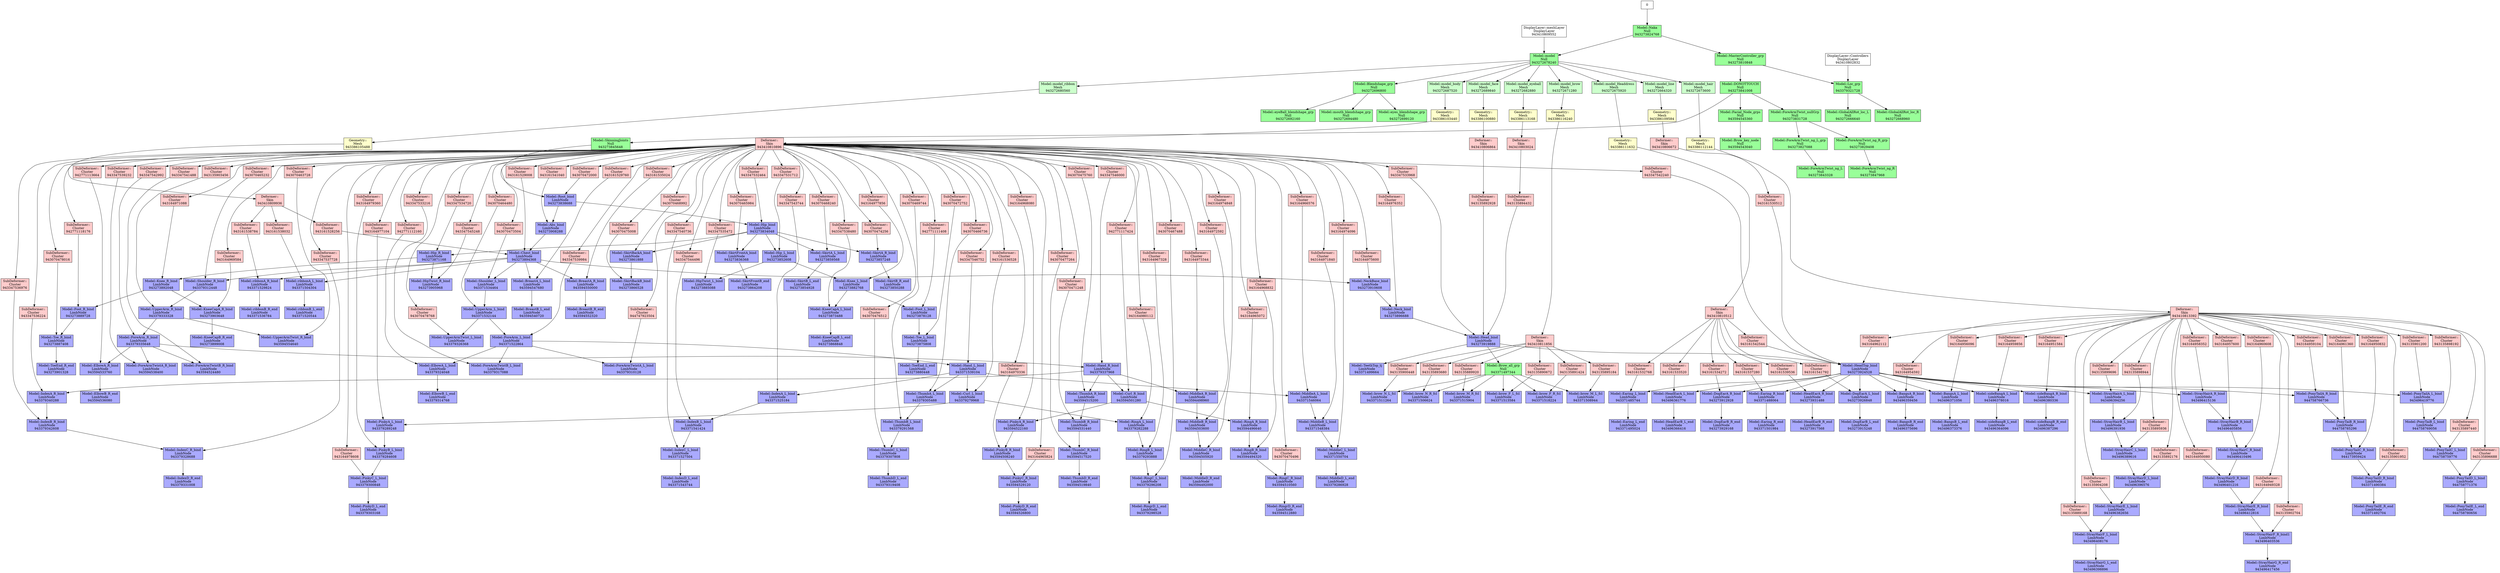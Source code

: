 digraph "../testfiles/naka.fbx" {
	graph [
		ranksep="1.0"
	]
	node [
		shape="box"
	]
	0
	942771111408 [label="SubDeformer::\nCluster\n942771111408", style="filled", fillcolor="#ffcccc"]
	942771112160 [style="filled", label="SubDeformer::\nCluster\n942771112160", fillcolor="#ffcccc"]
	942771113664 [fillcolor="#ffcccc", label="SubDeformer::\nCluster\n942771113664", style="filled"]
	942771117424 [label="SubDeformer::\nCluster\n942771117424", fillcolor="#ffcccc", style="filled"]
	942771118176 [label="SubDeformer::\nCluster\n942771118176", fillcolor="#ffcccc", style="filled"]
	943070463728 [label="SubDeformer::\nCluster\n943070463728", fillcolor="#ffcccc", style="filled"]
	943070464480 [style="filled", label="SubDeformer::\nCluster\n943070464480", fillcolor="#ffcccc"]
	943070465232 [style="filled", label="SubDeformer::\nCluster\n943070465232", fillcolor="#ffcccc"]
	943070465984 [fillcolor="#ffcccc", label="SubDeformer::\nCluster\n943070465984", style="filled"]
	943070466736 [label="SubDeformer::\nCluster\n943070466736", fillcolor="#ffcccc", style="filled"]
	943070467488 [style="filled", label="SubDeformer::\nCluster\n943070467488", fillcolor="#ffcccc"]
	943070468240 [fillcolor="#ffcccc", label="SubDeformer::\nCluster\n943070468240", style="filled"]
	943070468992 [label="SubDeformer::\nCluster\n943070468992", fillcolor="#ffcccc", style="filled"]
	943070469744 [style="filled", label="SubDeformer::\nCluster\n943070469744", fillcolor="#ffcccc"]
	943070470496 [label="SubDeformer::\nCluster\n943070470496", style="filled", fillcolor="#ffcccc"]
	943070471248 [style="filled", fillcolor="#ffcccc", label="SubDeformer::\nCluster\n943070471248"]
	943070472000 [fillcolor="#ffcccc", label="SubDeformer::\nCluster\n943070472000", style="filled"]
	943070472752 [style="filled", fillcolor="#ffcccc", label="SubDeformer::\nCluster\n943070472752"]
	943070473504 [style="filled", label="SubDeformer::\nCluster\n943070473504", fillcolor="#ffcccc"]
	943070474256 [fillcolor="#ffcccc", label="SubDeformer::\nCluster\n943070474256", style="filled"]
	943070475008 [label="SubDeformer::\nCluster\n943070475008", fillcolor="#ffcccc", style="filled"]
	943070475760 [style="filled", fillcolor="#ffcccc", label="SubDeformer::\nCluster\n943070475760"]
	943070476512 [style="filled", label="SubDeformer::\nCluster\n943070476512", fillcolor="#ffcccc"]
	943070477264 [fillcolor="#ffcccc", label="SubDeformer::\nCluster\n943070477264", style="filled"]
	943070478016 [label="SubDeformer::\nCluster\n943070478016", style="filled", fillcolor="#ffcccc"]
	943070478768 [style="filled", label="SubDeformer::\nCluster\n943070478768", fillcolor="#ffcccc"]
	943135889168 [fillcolor="#ffcccc", style="filled", label="SubDeformer::\nCluster\n943135889168"]
	943135889920 [style="filled", label="SubDeformer::\nCluster\n943135889920", fillcolor="#ffcccc"]
	943135890672 [fillcolor="#ffcccc", style="filled", label="SubDeformer::\nCluster\n943135890672"]
	943135891424 [style="filled", label="SubDeformer::\nCluster\n943135891424", fillcolor="#ffcccc"]
	943135892176 [style="filled", label="SubDeformer::\nCluster\n943135892176", fillcolor="#ffcccc"]
	943135892928 [style="filled", label="SubDeformer::\nCluster\n943135892928", fillcolor="#ffcccc"]
	943135893680 [label="SubDeformer::\nCluster\n943135893680", style="filled", fillcolor="#ffcccc"]
	943135894432 [label="SubDeformer::\nCluster\n943135894432", fillcolor="#ffcccc", style="filled"]
	943135895184 [fillcolor="#ffcccc", label="SubDeformer::\nCluster\n943135895184", style="filled"]
	943135895936 [style="filled", fillcolor="#ffcccc", label="SubDeformer::\nCluster\n943135895936"]
	943135896688 [label="SubDeformer::\nCluster\n943135896688", style="filled", fillcolor="#ffcccc"]
	943135897440 [fillcolor="#ffcccc", label="SubDeformer::\nCluster\n943135897440", style="filled"]
	943135898192 [label="SubDeformer::\nCluster\n943135898192", style="filled", fillcolor="#ffcccc"]
	943135898944 [style="filled", label="SubDeformer::\nCluster\n943135898944", fillcolor="#ffcccc"]
	943135899696 [style="filled", fillcolor="#ffcccc", label="SubDeformer::\nCluster\n943135899696"]
	943135900448 [fillcolor="#ffcccc", style="filled", label="SubDeformer::\nCluster\n943135900448"]
	943135901200 [style="filled", label="SubDeformer::\nCluster\n943135901200", fillcolor="#ffcccc"]
	943135901952 [label="SubDeformer::\nCluster\n943135901952", fillcolor="#ffcccc", style="filled"]
	943135902704 [label="SubDeformer::\nCluster\n943135902704", style="filled", fillcolor="#ffcccc"]
	943135903456 [label="SubDeformer::\nCluster\n943135903456", style="filled", fillcolor="#ffcccc"]
	943135904208 [fillcolor="#ffcccc", style="filled", label="SubDeformer::\nCluster\n943135904208"]
	943161528256 [fillcolor="#ffcccc", style="filled", label="SubDeformer::\nCluster\n943161528256"]
	943161529008 [style="filled", label="SubDeformer::\nCluster\n943161529008", fillcolor="#ffcccc"]
	943161529760 [style="filled", fillcolor="#ffcccc", label="SubDeformer::\nCluster\n943161529760"]
	943161530512 [style="filled", fillcolor="#ffcccc", label="SubDeformer::\nCluster\n943161530512"]
	943161532768 [style="filled", fillcolor="#ffcccc", label="SubDeformer::\nCluster\n943161532768"]
	943161533520 [label="SubDeformer::\nCluster\n943161533520", fillcolor="#ffcccc", style="filled"]
	943161534272 [style="filled", label="SubDeformer::\nCluster\n943161534272", fillcolor="#ffcccc"]
	943161535024 [style="filled", fillcolor="#ffcccc", label="SubDeformer::\nCluster\n943161535024"]
	943161536528 [fillcolor="#ffcccc", label="SubDeformer::\nCluster\n943161536528", style="filled"]
	943161537280 [fillcolor="#ffcccc", style="filled", label="SubDeformer::\nCluster\n943161537280"]
	943161538032 [fillcolor="#ffcccc", style="filled", label="SubDeformer::\nCluster\n943161538032"]
	943161538784 [fillcolor="#ffcccc", label="SubDeformer::\nCluster\n943161538784", style="filled"]
	943161539536 [style="filled", fillcolor="#ffcccc", label="SubDeformer::\nCluster\n943161539536"]
	943161541040 [fillcolor="#ffcccc", style="filled", label="SubDeformer::\nCluster\n943161541040"]
	943161541792 [fillcolor="#ffcccc", label="SubDeformer::\nCluster\n943161541792", style="filled"]
	943161542544 [fillcolor="#ffcccc", label="SubDeformer::\nCluster\n943161542544", style="filled"]
	943164949328 [label="SubDeformer::\nCluster\n943164949328", fillcolor="#ffcccc", style="filled"]
	943164950080 [label="SubDeformer::\nCluster\n943164950080", fillcolor="#ffcccc", style="filled"]
	943164950832 [label="SubDeformer::\nCluster\n943164950832", fillcolor="#ffcccc", style="filled"]
	943164951584 [label="SubDeformer::\nCluster\n943164951584", fillcolor="#ffcccc", style="filled"]
	943164954592 [label="SubDeformer::\nCluster\n943164954592", style="filled", fillcolor="#ffcccc"]
	943164956096 [label="SubDeformer::\nCluster\n943164956096", style="filled", fillcolor="#ffcccc"]
	943164957600 [fillcolor="#ffcccc", label="SubDeformer::\nCluster\n943164957600", style="filled"]
	943164958352 [label="SubDeformer::\nCluster\n943164958352", style="filled", fillcolor="#ffcccc"]
	943164959104 [style="filled", label="SubDeformer::\nCluster\n943164959104", fillcolor="#ffcccc"]
	943164959856 [label="SubDeformer::\nCluster\n943164959856", fillcolor="#ffcccc", style="filled"]
	943164960608 [style="filled", label="SubDeformer::\nCluster\n943164960608", fillcolor="#ffcccc"]
	943164961360 [label="SubDeformer::\nCluster\n943164961360", style="filled", fillcolor="#ffcccc"]
	943164962112 [style="filled", label="SubDeformer::\nCluster\n943164962112", fillcolor="#ffcccc"]
	943164965072 [style="filled", label="SubDeformer::\nCluster\n943164965072", fillcolor="#ffcccc"]
	943164965824 [label="SubDeformer::\nCluster\n943164965824", fillcolor="#ffcccc", style="filled"]
	943164966576 [style="filled", fillcolor="#ffcccc", label="SubDeformer::\nCluster\n943164966576"]
	943164967328 [fillcolor="#ffcccc", style="filled", label="SubDeformer::\nCluster\n943164967328"]
	943164968080 [label="SubDeformer::\nCluster\n943164968080", fillcolor="#ffcccc", style="filled"]
	943164968832 [label="SubDeformer::\nCluster\n943164968832", style="filled", fillcolor="#ffcccc"]
	943164969584 [label="SubDeformer::\nCluster\n943164969584", fillcolor="#ffcccc", style="filled"]
	943164970336 [fillcolor="#ffcccc", label="SubDeformer::\nCluster\n943164970336", style="filled"]
	943164971088 [fillcolor="#ffcccc", label="SubDeformer::\nCluster\n943164971088", style="filled"]
	943164971840 [fillcolor="#ffcccc", label="SubDeformer::\nCluster\n943164971840", style="filled"]
	943164972592 [fillcolor="#ffcccc", style="filled", label="SubDeformer::\nCluster\n943164972592"]
	943164973344 [style="filled", label="SubDeformer::\nCluster\n943164973344", fillcolor="#ffcccc"]
	943164974096 [label="SubDeformer::\nCluster\n943164974096", style="filled", fillcolor="#ffcccc"]
	943164974848 [label="SubDeformer::\nCluster\n943164974848", style="filled", fillcolor="#ffcccc"]
	943164975600 [style="filled", label="SubDeformer::\nCluster\n943164975600", fillcolor="#ffcccc"]
	943164976352 [style="filled", label="SubDeformer::\nCluster\n943164976352", fillcolor="#ffcccc"]
	943164977104 [label="SubDeformer::\nCluster\n943164977104", fillcolor="#ffcccc", style="filled"]
	943164977856 [fillcolor="#ffcccc", style="filled", label="SubDeformer::\nCluster\n943164977856"]
	943164978608 [label="SubDeformer::\nCluster\n943164978608", style="filled", fillcolor="#ffcccc"]
	943164979360 [style="filled", label="SubDeformer::\nCluster\n943164979360", fillcolor="#ffcccc"]
	943164980112 [style="filled", fillcolor="#ffcccc", label="SubDeformer::\nCluster\n943164980112"]
	943272664320 [label="Model::model_line\nMesh\n943272664320", style="filled", fillcolor="#ccffcc"]
	943272666640 [label="Model::GlobalAllRot_loc_L\nNull\n943272666640", style="filled", fillcolor="#99ff99"]
	943272668960 [label="Model::GlobalAllRot_loc_R\nNull\n943272668960", style="filled", fillcolor="#99ff99"]
	943272671280 [label="Model::model_brow\nMesh\n943272671280", fillcolor="#ccffcc", style="filled"]
	943272673600 [fillcolor="#ccffcc", label="Model::model_hair\nMesh\n943272673600", style="filled"]
	943272675920 [style="filled", label="Model::model_Headdress\nMesh\n943272675920", fillcolor="#ccffcc"]
	943272678240 [style="filled", label="Model::model\nNull\n943272678240", fillcolor="#99ff99"]
	943272680560 [style="filled", fillcolor="#ccffcc", label="Model::model_ribbon\nMesh\n943272680560"]
	943272682880 [style="filled", label="Model::model_eyeball\nMesh\n943272682880", fillcolor="#ccffcc"]
	943272687520 [style="filled", label="Model::model_body\nMesh\n943272687520", fillcolor="#ccffcc"]
	943272689840 [style="filled", fillcolor="#ccffcc", label="Model::model_face\nMesh\n943272689840"]
	943272692160 [label="Model::eyeBall_blendshape_grp\nNull\n943272692160", fillcolor="#99ff99", style="filled"]
	943272694480 [style="filled", label="Model::mouth_blendshape_grp\nNull\n943272694480", fillcolor="#99ff99"]
	943272696800 [fillcolor="#99ff99", label="Model::Blendshape_grp\nNull\n943272696800", style="filled"]
	943272699120 [style="filled", label="Model::eyes_blendshape_grp\nNull\n943272699120", fillcolor="#99ff99"]
	943273810848 [label="Model::MasterController_grp\nNull\n943273810848", fillcolor="#99ff99", style="filled"]
	943273824768 [label="Model::Naka\nNull\n943273824768", fillcolor="#99ff99", style="filled"]
	943273827088 [fillcolor="#99ff99", label="Model::ForeArmTwist_ng_L_grp\nNull\n943273827088", style="filled"]
	943273829408 [label="Model::ForeArmTwist_ng_R_grp\nNull\n943273829408", style="filled", fillcolor="#99ff99"]
	943273831728 [style="filled", fillcolor="#99ff99", label="Model::ForeArmTwist_nullGrp\nNull\n943273831728"]
	943273834048 [fillcolor="#aaaaff", style="filled", label="Model::Hip_bind\nLimbNode\n943273834048"]
	943273836368 [fillcolor="#aaaaff", label="Model::SkirtFrontA_bind\nLimbNode\n943273836368", style="filled"]
	943273838688 [label="Model::Root_bind\nLimbNode\n943273838688", fillcolor="#aaaaff", style="filled"]
	943273841008 [fillcolor="#99ff99", label="Model::DONOTTOUCH\nNull\n943273841008", style="filled"]
	943273843328 [fillcolor="#99ff99", label="Model::ForeArmTwist_ng_L\nNull\n943273843328", style="filled"]
	943273845648 [fillcolor="#99ff99", label="Model::SkinningJoints\nNull\n943273845648", style="filled"]
	943273847968 [label="Model::ForeArmTwist_ng_R\nNull\n943273847968", style="filled", fillcolor="#99ff99"]
	943273850288 [label="Model::SkirtB_R_end\nLimbNode\n943273850288", fillcolor="#aaaaff", style="filled"]
	943273852608 [style="filled", label="Model::Hip_L_bind\nLimbNode\n943273852608", fillcolor="#aaaaff"]
	943273854928 [fillcolor="#aaaaff", label="Model::SkirtB_L_end\nLimbNode\n943273854928", style="filled"]
	943273857248 [fillcolor="#aaaaff", style="filled", label="Model::SkirtA_R_bind\nLimbNode\n943273857248"]
	943273859568 [label="Model::SkirtA_L_bind\nLimbNode\n943273859568", style="filled", fillcolor="#aaaaff"]
	943273861888 [fillcolor="#aaaaff", style="filled", label="Model::SkirtBackA_bind\nLimbNode\n943273861888"]
	943273864208 [label="Model::SkirtFrontB_end\nLimbNode\n943273864208", style="filled", fillcolor="#aaaaff"]
	943273866528 [label="Model::SkirtBackB_bind\nLimbNode\n943273866528", style="filled", fillcolor="#aaaaff"]
	943273868848 [label="Model::KneeCapB_L_end\nLimbNode\n943273868848", style="filled", fillcolor="#aaaaff"]
	943273871168 [fillcolor="#aaaaff", label="Model::Hip_R_bind\nLimbNode\n943273871168", style="filled"]
	943273873488 [label="Model::KneeCapA_L_bind\nLimbNode\n943273873488", style="filled", fillcolor="#aaaaff"]
	943273875808 [style="filled", label="Model::Toe_L_bind\nLimbNode\n943273875808", fillcolor="#aaaaff"]
	943273878128 [label="Model::Foot_L_bind\nLimbNode\n943273878128", fillcolor="#aaaaff", style="filled"]
	943273880448 [fillcolor="#aaaaff", label="Model::ToeEnd_L_end\nLimbNode\n943273880448", style="filled"]
	943273882768 [label="Model::Knee_L_bind\nLimbNode\n943273882768", style="filled", fillcolor="#aaaaff"]
	943273885088 [style="filled", fillcolor="#aaaaff", label="Model::HipTwist_L_bind\nLimbNode\n943273885088"]
	943273887408 [label="Model::Toe_R_bind\nLimbNode\n943273887408", fillcolor="#aaaaff", style="filled"]
	943273889728 [style="filled", fillcolor="#aaaaff", label="Model::Foot_R_bind\nLimbNode\n943273889728"]
	943273892048 [style="filled", label="Model::Knee_R_bind\nLimbNode\n943273892048", fillcolor="#aaaaff"]
	943273894368 [label="Model::Chest_bind\nLimbNode\n943273894368", style="filled", fillcolor="#aaaaff"]
	943273896688 [label="Model::Neck_bind\nLimbNode\n943273896688", style="filled", fillcolor="#aaaaff"]
	943273899008 [label="Model::KneeCapB_R_end\nLimbNode\n943273899008", fillcolor="#aaaaff", style="filled"]
	943273901328 [label="Model::ToeEnd_R_end\nLimbNode\n943273901328", fillcolor="#aaaaff", style="filled"]
	943273903648 [fillcolor="#aaaaff", label="Model::KneeCapA_R_bind\nLimbNode\n943273903648", style="filled"]
	943273905968 [style="filled", fillcolor="#aaaaff", label="Model::HipTwist_R_bind\nLimbNode\n943273905968"]
	943273908288 [style="filled", label="Model::Abs_bind\nLimbNode\n943273908288", fillcolor="#aaaaff"]
	943273910608 [label="Model::NeckBase_bind\nLimbNode\n943273910608", style="filled", fillcolor="#aaaaff"]
	943273912928 [style="filled", label="Model::DogEarA_R_bind\nLimbNode\n943273912928", fillcolor="#aaaaff"]
	943273915248 [style="filled", label="Model::DogEarB_L_end\nLimbNode\n943273915248", fillcolor="#aaaaff"]
	943273917568 [style="filled", fillcolor="#aaaaff", label="Model::HeadEarB_R_end\nLimbNode\n943273917568"]
	943273919888 [label="Model::Head_bind\nLimbNode\n943273919888", style="filled", fillcolor="#aaaaff"]
	943273924528 [fillcolor="#aaaaff", label="Model::HeadTop_bind\nLimbNode\n943273924528", style="filled"]
	943273926848 [fillcolor="#aaaaff", style="filled", label="Model::DogEarA_L_bind\nLimbNode\n943273926848"]
	943273929168 [style="filled", fillcolor="#aaaaff", label="Model::DogEarB_R_end\nLimbNode\n943273929168"]
	943273931488 [style="filled", label="Model::HeadEarA_R_bind\nLimbNode\n943273931488", fillcolor="#aaaaff"]
	943347531712 [style="filled", fillcolor="#ffcccc", label="SubDeformer::\nCluster\n943347531712"]
	943347532464 [style="filled", fillcolor="#ffcccc", label="SubDeformer::\nCluster\n943347532464"]
	943347533216 [style="filled", fillcolor="#ffcccc", label="SubDeformer::\nCluster\n943347533216"]
	943347533968 [fillcolor="#ffcccc", style="filled", label="SubDeformer::\nCluster\n943347533968"]
	943347534720 [label="SubDeformer::\nCluster\n943347534720", fillcolor="#ffcccc", style="filled"]
	943347535472 [fillcolor="#ffcccc", style="filled", label="SubDeformer::\nCluster\n943347535472"]
	943347536224 [label="SubDeformer::\nCluster\n943347536224", fillcolor="#ffcccc", style="filled"]
	943347536976 [label="SubDeformer::\nCluster\n943347536976", style="filled", fillcolor="#ffcccc"]
	943347537728 [fillcolor="#ffcccc", label="SubDeformer::\nCluster\n943347537728", style="filled"]
	943347538480 [style="filled", label="SubDeformer::\nCluster\n943347538480", fillcolor="#ffcccc"]
	943347539232 [style="filled", fillcolor="#ffcccc", label="SubDeformer::\nCluster\n943347539232"]
	943347539984 [fillcolor="#ffcccc", label="SubDeformer::\nCluster\n943347539984", style="filled"]
	943347540736 [label="SubDeformer::\nCluster\n943347540736", fillcolor="#ffcccc", style="filled"]
	943347541488 [fillcolor="#ffcccc", label="SubDeformer::\nCluster\n943347541488", style="filled"]
	943347542240 [fillcolor="#ffcccc", style="filled", label="SubDeformer::\nCluster\n943347542240"]
	943347542992 [style="filled", fillcolor="#ffcccc", label="SubDeformer::\nCluster\n943347542992"]
	943347543744 [label="SubDeformer::\nCluster\n943347543744", fillcolor="#ffcccc", style="filled"]
	943347544496 [label="SubDeformer::\nCluster\n943347544496", style="filled", fillcolor="#ffcccc"]
	943347545248 [style="filled", fillcolor="#ffcccc", label="SubDeformer::\nCluster\n943347545248"]
	943347546000 [label="SubDeformer::\nCluster\n943347546000", fillcolor="#ffcccc", style="filled"]
	943347546752 [fillcolor="#ffcccc", style="filled", label="SubDeformer::\nCluster\n943347546752"]
	943371485744 [fillcolor="#aaaaff", label="Model::Earing_L_bind\nLimbNode\n943371485744", style="filled"]
	943371488064 [label="Model::Earing_R_bind\nLimbNode\n943371488064", style="filled", fillcolor="#aaaaff"]
	943371490384 [style="filled", fillcolor="#aaaaff", label="Model::PonyTailD_R_bind\nLimbNode\n943371490384"]
	943371492704 [style="filled", label="Model::PonyTailE_R_end\nLimbNode\n943371492704", fillcolor="#aaaaff"]
	943371495024 [fillcolor="#aaaaff", label="Model::Earing_L_end\nLimbNode\n943371495024", style="filled"]
	943371497344 [label="Model::Brow_all_grp\nNull\n943371497344", fillcolor="#99ff99", style="filled"]
	943371499664 [label="Model::TeethTop_tj\nLimbNode\n943371499664", fillcolor="#aaaaff", style="filled"]
	943371501984 [style="filled", fillcolor="#aaaaff", label="Model::Earing_R_end\nLimbNode\n943371501984"]
	943371504304 [fillcolor="#aaaaff", style="filled", label="Model::ribbonA_L_bind\nLimbNode\n943371504304"]
	943371506624 [style="filled", fillcolor="#aaaaff", label="Model::brow_N_R_fcl\nLimbNode\n943371506624"]
	943371508944 [label="Model::brow_M_L_fcl\nLimbNode\n943371508944", fillcolor="#aaaaff", style="filled"]
	943371511264 [fillcolor="#aaaaff", style="filled", label="Model::brow_N_L_fcl\nLimbNode\n943371511264"]
	943371513584 [fillcolor="#aaaaff", style="filled", label="Model::brow_F_L_fcl\nLimbNode\n943371513584"]
	943371515904 [label="Model::brow_M_R_fcl\nLimbNode\n943371515904", style="filled", fillcolor="#aaaaff"]
	943371518224 [style="filled", fillcolor="#aaaaff", label="Model::brow_F_R_fcl\nLimbNode\n943371518224"]
	943371520544 [style="filled", label="Model::ribbonB_L_end\nLimbNode\n943371520544", fillcolor="#aaaaff"]
	943371522864 [label="Model::ForeArm_L_bind\nLimbNode\n943371522864", style="filled", fillcolor="#aaaaff"]
	943371525184 [style="filled", label="Model::IndexA_L_bind\nLimbNode\n943371525184", fillcolor="#aaaaff"]
	943371527504 [style="filled", label="Model::IndexC_L_bind\nLimbNode\n943371527504", fillcolor="#aaaaff"]
	943371529824 [label="Model::ribbonA_R_bind\nLimbNode\n943371529824", style="filled", fillcolor="#aaaaff"]
	943371532144 [style="filled", fillcolor="#aaaaff", label="Model::UpperArm_L_bind\nLimbNode\n943371532144"]
	943371534464 [style="filled", fillcolor="#aaaaff", label="Model::Shoulder_L_bind\nLimbNode\n943371534464"]
	943371536784 [style="filled", fillcolor="#aaaaff", label="Model::ribbonB_R_end\nLimbNode\n943371536784"]
	943371539104 [style="filled", fillcolor="#aaaaff", label="Model::Hand_L_bind\nLimbNode\n943371539104"]
	943371541424 [fillcolor="#aaaaff", style="filled", label="Model::IndexB_L_bind\nLimbNode\n943371541424"]
	943371543744 [fillcolor="#aaaaff", style="filled", label="Model::IndexD_L_end\nLimbNode\n943371543744"]
	943371546064 [label="Model::MiddleA_L_bind\nLimbNode\n943371546064", style="filled", fillcolor="#aaaaff"]
	943371548384 [fillcolor="#aaaaff", label="Model::MiddleB_L_bind\nLimbNode\n943371548384", style="filled"]
	943371550704 [fillcolor="#aaaaff", style="filled", label="Model::MiddleC_L_bind\nLimbNode\n943371550704"]
	943379279968 [label="Model::Curl_L_bind\nLimbNode\n943379279968", style="filled", fillcolor="#aaaaff"]
	943379282288 [label="Model::RingA_L_bind\nLimbNode\n943379282288", style="filled", fillcolor="#aaaaff"]
	943379284608 [label="Model::PinkyB_L_bind\nLimbNode\n943379284608", fillcolor="#aaaaff", style="filled"]
	943379286928 [style="filled", fillcolor="#aaaaff", label="Model::MiddleD_L_end\nLimbNode\n943379286928"]
	943379289248 [fillcolor="#aaaaff", style="filled", label="Model::PinkyA_L_bind\nLimbNode\n943379289248"]
	943379291568 [label="Model::ThumbB_L_bind\nLimbNode\n943379291568", style="filled", fillcolor="#aaaaff"]
	943379293888 [label="Model::RingB_L_bind\nLimbNode\n943379293888", fillcolor="#aaaaff", style="filled"]
	943379296208 [style="filled", label="Model::RingC_L_bind\nLimbNode\n943379296208", fillcolor="#aaaaff"]
	943379298528 [label="Model::RingrD_L_end\nLimbNode\n943379298528", style="filled", fillcolor="#aaaaff"]
	943379300848 [label="Model::PinkyC_L_bind\nLimbNode\n943379300848", style="filled", fillcolor="#aaaaff"]
	943379303168 [style="filled", label="Model::PinkyD_L_end\nLimbNode\n943379303168", fillcolor="#aaaaff"]
	943379305488 [fillcolor="#aaaaff", label="Model::ThumbA_L_bind\nLimbNode\n943379305488", style="filled"]
	943379307808 [style="filled", fillcolor="#aaaaff", label="Model::ThumbC_L_bind\nLimbNode\n943379307808"]
	943379310128 [fillcolor="#aaaaff", label="Model::ForeArmTwistA_L_bind\nLimbNode\n943379310128", style="filled"]
	943379312448 [label="Model::Shoulder_R_bind\nLimbNode\n943379312448", fillcolor="#aaaaff", style="filled"]
	943379314768 [style="filled", fillcolor="#aaaaff", label="Model::ElbowB_L_end\nLimbNode\n943379314768"]
	943379317088 [style="filled", fillcolor="#aaaaff", label="Model::ForeArmTwistB_L_bind\nLimbNode\n943379317088"]
	943379319408 [label="Model::ThumbD_L_end\nLimbNode\n943379319408", style="filled", fillcolor="#aaaaff"]
	943379321728 [style="filled", label="Model::Loc_grp\nNull\n943379321728", fillcolor="#99ff99"]
	943379324048 [label="Model::ElbowA_L_bind\nLimbNode\n943379324048", style="filled", fillcolor="#aaaaff"]
	943379326368 [fillcolor="#aaaaff", label="Model::UpperArmTwist_L_bind\nLimbNode\n943379326368", style="filled"]
	943379328688 [fillcolor="#aaaaff", style="filled", label="Model::IndexC_R_bind\nLimbNode\n943379328688"]
	943379331008 [label="Model::IndexD_R_end\nLimbNode\n943379331008", style="filled", fillcolor="#aaaaff"]
	943379333328 [style="filled", label="Model::UpperArm_R_bind\nLimbNode\n943379333328", fillcolor="#aaaaff"]
	943379335648 [label="Model::ForeArm_R_bind\nLimbNode\n943379335648", fillcolor="#aaaaff", style="filled"]
	943379337968 [fillcolor="#aaaaff", style="filled", label="Model::Hand_R_bind\nLimbNode\n943379337968"]
	943379340288 [fillcolor="#aaaaff", style="filled", label="Model::IndexA_R_bind\nLimbNode\n943379340288"]
	943379342608 [style="filled", label="Model::IndexB_R_bind\nLimbNode\n943379342608", fillcolor="#aaaaff"]
	943386100880 [style="filled", label="Geometry::\nMesh\n943386100880", fillcolor="#ffffcc"]
	943386103440 [fillcolor="#ffffcc", label="Geometry::\nMesh\n943386103440", style="filled"]
	943386105488 [style="filled", fillcolor="#ffffcc", label="Geometry::\nMesh\n943386105488"]
	943386109584 [fillcolor="#ffffcc", label="Geometry::\nMesh\n943386109584", style="filled"]
	943386111632 [label="Geometry::\nMesh\n943386111632", fillcolor="#ffffcc", style="filled"]
	943386112144 [style="filled", label="Geometry::\nMesh\n943386112144", fillcolor="#ffffcc"]
	943386113168 [label="Geometry::\nMesh\n943386113168", fillcolor="#ffffcc", style="filled"]
	943386116240 [label="Geometry::\nMesh\n943386116240", style="filled", fillcolor="#ffffcc"]
	943410802832 [label="DisplayLayer::Controllers\nDisplayLayer\n943410802832"]
	943410803024 [style="filled", label="Deformer::\nSkin\n943410803024", fillcolor="#ffcccc"]
	943410806672 [style="filled", label="Deformer::\nSkin\n943410806672", fillcolor="#ffcccc"]
	943410806864 [fillcolor="#ffcccc", style="filled", label="Deformer::\nSkin\n943410806864"]
	943410809552 [label="DisplayLayer::meshLayer\nDisplayLayer\n943410809552"]
	943410809936 [label="Deformer::\nSkin\n943410809936", fillcolor="#ffcccc", style="filled"]
	943410810512 [style="filled", label="Deformer::\nSkin\n943410810512", fillcolor="#ffcccc"]
	943410810896 [label="Deformer::\nSkin\n943410810896", style="filled", fillcolor="#ffcccc"]
	943410811856 [style="filled", label="Deformer::\nSkin\n943410811856", fillcolor="#ffcccc"]
	943410813392 [style="filled", label="Deformer::\nSkin\n943410813392", fillcolor="#ffcccc"]
	943496359456 [fillcolor="#aaaaff", style="filled", label="Model::BangsA_R_bind\nLimbNode\n943496359456"]
	943496361776 [fillcolor="#aaaaff", label="Model::HeadEarA_L_bind\nLimbNode\n943496361776", style="filled"]
	943496364096 [style="filled", label="Model::sideBangB_L_end\nLimbNode\n943496364096", fillcolor="#aaaaff"]
	943496366416 [label="Model::HeadEarB_L_end\nLimbNode\n943496366416", style="filled", fillcolor="#aaaaff"]
	943496371056 [fillcolor="#aaaaff", style="filled", label="Model::BangsA_L_bind\nLimbNode\n943496371056"]
	943496373376 [label="Model::BangsB_L_end\nLimbNode\n943496373376", style="filled", fillcolor="#aaaaff"]
	943496375696 [label="Model::BangsB_R_end\nLimbNode\n943496375696", fillcolor="#aaaaff", style="filled"]
	943496378016 [label="Model::sideBangA_L_bind\nLimbNode\n943496378016", fillcolor="#aaaaff", style="filled"]
	943496380336 [label="Model::sideBangA_R_bind\nLimbNode\n943496380336", fillcolor="#aaaaff", style="filled"]
	943496382656 [fillcolor="#aaaaff", label="Model::StrayHairE_L_bind\nLimbNode\n943496382656", style="filled"]
	943496387296 [label="Model::sideBangB_R_end\nLimbNode\n943496387296", fillcolor="#aaaaff", style="filled"]
	943496389616 [label="Model::StrayHairC_L_bind\nLimbNode\n943496389616", style="filled", fillcolor="#aaaaff"]
	943496391936 [style="filled", fillcolor="#aaaaff", label="Model::StrayHairB_L_bind\nLimbNode\n943496391936"]
	943496394256 [label="Model::StrayHairA_L_bind\nLimbNode\n943496394256", style="filled", fillcolor="#aaaaff"]
	943496396576 [fillcolor="#aaaaff", style="filled", label="Model::StrayHairD_L_bind\nLimbNode\n943496396576"]
	943496398896 [label="Model::StrayHairG_L_end\nLimbNode\n943496398896", style="filled", fillcolor="#aaaaff"]
	943496401216 [label="Model::StrayHairD_R_bind\nLimbNode\n943496401216", style="filled", fillcolor="#aaaaff"]
	943496403536 [style="filled", fillcolor="#aaaaff", label="Model::StrayHairF_R_bind1\nLimbNode\n943496403536"]
	943496405856 [label="Model::StrayHairB_R_bind\nLimbNode\n943496405856", fillcolor="#aaaaff", style="filled"]
	943496408176 [style="filled", fillcolor="#aaaaff", label="Model::StrayHairF_L_bind\nLimbNode\n943496408176"]
	943496410496 [style="filled", label="Model::StrayHairC_R_bind\nLimbNode\n943496410496", fillcolor="#aaaaff"]
	943496412816 [label="Model::StrayHairE_R_bind\nLimbNode\n943496412816", style="filled", fillcolor="#aaaaff"]
	943496415136 [label="Model::StrayHairA_R_bind\nLimbNode\n943496415136", fillcolor="#aaaaff", style="filled"]
	943496417456 [style="filled", fillcolor="#aaaaff", label="Model::StrayHairG_R_end\nLimbNode\n943496417456"]
	943496419776 [label="Model::PonyTailA_L_bind\nLimbNode\n943496419776", style="filled", fillcolor="#aaaaff"]
	943594492000 [label="Model::MiddleD_R_end\nLimbNode\n943594492000", style="filled", fillcolor="#aaaaff"]
	943594494320 [fillcolor="#aaaaff", style="filled", label="Model::RingB_R_bind\nLimbNode\n943594494320"]
	943594496640 [label="Model::RingA_R_bind\nLimbNode\n943594496640", style="filled", fillcolor="#aaaaff"]
	943594498960 [label="Model::MiddleA_R_bind\nLimbNode\n943594498960", fillcolor="#aaaaff", style="filled"]
	943594501280 [style="filled", fillcolor="#aaaaff", label="Model::Curl_R_bind\nLimbNode\n943594501280"]
	943594503600 [style="filled", label="Model::MiddleB_R_bind\nLimbNode\n943594503600", fillcolor="#aaaaff"]
	943594505920 [label="Model::MiddleC_R_bind\nLimbNode\n943594505920", style="filled", fillcolor="#aaaaff"]
	943594508240 [fillcolor="#aaaaff", style="filled", label="Model::PinkyB_R_bind\nLimbNode\n943594508240"]
	943594510560 [fillcolor="#aaaaff", label="Model::RingC_R_bind\nLimbNode\n943594510560", style="filled"]
	943594512880 [label="Model::RingrD_R_end\nLimbNode\n943594512880", style="filled", fillcolor="#aaaaff"]
	943594515200 [fillcolor="#aaaaff", style="filled", label="Model::ThumbA_R_bind\nLimbNode\n943594515200"]
	943594517520 [fillcolor="#aaaaff", label="Model::ThumbC_R_bind\nLimbNode\n943594517520", style="filled"]
	943594519840 [fillcolor="#aaaaff", style="filled", label="Model::ThumbD_R_end\nLimbNode\n943594519840"]
	943594522160 [style="filled", fillcolor="#aaaaff", label="Model::PinkyA_R_bind\nLimbNode\n943594522160"]
	943594524480 [label="Model::ForeArmTwistB_R_bind\nLimbNode\n943594524480", style="filled", fillcolor="#aaaaff"]
	943594526800 [style="filled", fillcolor="#aaaaff", label="Model::PinkyD_R_end\nLimbNode\n943594526800"]
	943594529120 [fillcolor="#aaaaff", label="Model::PinkyC_R_bind\nLimbNode\n943594529120", style="filled"]
	943594531440 [fillcolor="#aaaaff", label="Model::ThumbB_R_bind\nLimbNode\n943594531440", style="filled"]
	943594533760 [fillcolor="#aaaaff", style="filled", label="Model::ElbowA_R_bind\nLimbNode\n943594533760"]
	943594536080 [label="Model::ElbowB_R_end\nLimbNode\n943594536080", fillcolor="#aaaaff", style="filled"]
	943594538400 [fillcolor="#aaaaff", label="Model::ForeArmTwistA_R_bind\nLimbNode\n943594538400", style="filled"]
	943594540720 [style="filled", fillcolor="#aaaaff", label="Model::BreastB_L_end\nLimbNode\n943594540720"]
	943594543040 [fillcolor="#99ff99", style="filled", label="Model::Brow_key_node\nNull\n943594543040"]
	943594545360 [label="Model::Facial_Node_grps\nNull\n943594545360", fillcolor="#99ff99", style="filled"]
	943594547680 [label="Model::BreastA_L_bind\nLimbNode\n943594547680", fillcolor="#aaaaff", style="filled"]
	943594550000 [label="Model::BreastA_R_bind\nLimbNode\n943594550000", style="filled", fillcolor="#aaaaff"]
	943594552320 [label="Model::BreastB_R_end\nLimbNode\n943594552320", fillcolor="#aaaaff", style="filled"]
	943594554640 [label="Model::UpperArmTwist_R_bind\nLimbNode\n943594554640", style="filled", fillcolor="#aaaaff"]
	944173959424 [style="filled", fillcolor="#aaaaff", label="Model::PonyTailC_R_bind\nLimbNode\n944173959424"]
	944747923504 [fillcolor="#ffcccc", label="SubDeformer::\nCluster\n944747923504", style="filled"]
	944758759776 [label="Model::PonyTailC_L_bind\nLimbNode\n944758759776", fillcolor="#aaaaff", style="filled"]
	944758766736 [label="Model::PonyTailA_R_bind\nLimbNode\n944758766736", fillcolor="#aaaaff", style="filled"]
	944758769056 [fillcolor="#aaaaff", label="Model::PonyTaiB_L_bind\nLimbNode\n944758769056", style="filled"]
	944758771376 [label="Model::PonyTailD_L_bind\nLimbNode\n944758771376", style="filled", fillcolor="#aaaaff"]
	944758780656 [label="Model::PonyTailE_L_end\nLimbNode\n944758780656", style="filled", fillcolor="#aaaaff"]
	944758785296 [style="filled", fillcolor="#aaaaff", label="Model::PonyTaiB_R_bind\nLimbNode\n944758785296"]
	0 -> 943273824768
	943273824768 -> 943273810848
	943273824768 -> 943272678240
	943273810848 -> 943273841008
	943273810848 -> 943379321728
	943273841008 -> 943273831728
	943273841008 -> 943273845648
	943273841008 -> 943594545360
	943273831728 -> 943273827088
	943273831728 -> 943273829408
	943273827088 -> 943273843328
	943273829408 -> 943273847968
	943273845648 -> 943273838688
	943273838688 -> 943273834048
	943273838688 -> 943273908288
	943273834048 -> 943273836368
	943273834048 -> 943273857248
	943273834048 -> 943273859568
	943273834048 -> 943273861888
	943273834048 -> 943273852608
	943273834048 -> 943273871168
	943273836368 -> 943273864208
	943273857248 -> 943273850288
	943273859568 -> 943273854928
	943273861888 -> 943273866528
	943273852608 -> 943273882768
	943273852608 -> 943273885088
	943273882768 -> 943273878128
	943273882768 -> 943273873488
	943273878128 -> 943273875808
	943273875808 -> 943273880448
	943273873488 -> 943273868848
	943273871168 -> 943273892048
	943273871168 -> 943273905968
	943273892048 -> 943273889728
	943273892048 -> 943273903648
	943273889728 -> 943273887408
	943273887408 -> 943273901328
	943273903648 -> 943273899008
	943273908288 -> 943273894368
	943273894368 -> 943273910608
	943273894368 -> 943371504304
	943273894368 -> 943371529824
	943273894368 -> 943371534464
	943273894368 -> 943379312448
	943273894368 -> 943594547680
	943273894368 -> 943594550000
	943273910608 -> 943273896688
	943273896688 -> 943273919888
	943273919888 -> 943273924528
	943273919888 -> 943371499664
	943273919888 -> 943371497344
	943273924528 -> 943273926848
	943273924528 -> 943273912928
	943273924528 -> 943273931488
	943273924528 -> 943496361776
	943273924528 -> 943496371056
	943273924528 -> 943496359456
	943273924528 -> 943496378016
	943273924528 -> 943496380336
	943273924528 -> 943496394256
	943273924528 -> 943496415136
	943273924528 -> 943496419776
	943273924528 -> 944758766736
	943273924528 -> 943371485744
	943273924528 -> 943371488064
	943273926848 -> 943273915248
	943273912928 -> 943273929168
	943273931488 -> 943273917568
	943496361776 -> 943496366416
	943496371056 -> 943496373376
	943496359456 -> 943496375696
	943496378016 -> 943496364096
	943496380336 -> 943496387296
	943496394256 -> 943496391936
	943496391936 -> 943496389616
	943496389616 -> 943496396576
	943496396576 -> 943496382656
	943496382656 -> 943496408176
	943496408176 -> 943496398896
	943496415136 -> 943496405856
	943496405856 -> 943496410496
	943496410496 -> 943496401216
	943496401216 -> 943496412816
	943496412816 -> 943496403536
	943496403536 -> 943496417456
	943496419776 -> 944758769056
	944758769056 -> 944758759776
	944758759776 -> 944758771376
	944758771376 -> 944758780656
	944758766736 -> 944758785296
	944758785296 -> 944173959424
	944173959424 -> 943371490384
	943371490384 -> 943371492704
	943371485744 -> 943371495024
	943371488064 -> 943371501984
	943371497344 -> 943371511264
	943371497344 -> 943371508944
	943371497344 -> 943371513584
	943371497344 -> 943371506624
	943371497344 -> 943371515904
	943371497344 -> 943371518224
	943371504304 -> 943371520544
	943371529824 -> 943371536784
	943371534464 -> 943371532144
	943371532144 -> 943371522864
	943371532144 -> 943379326368
	943371522864 -> 943371539104
	943371522864 -> 943379324048
	943371522864 -> 943379310128
	943371522864 -> 943379317088
	943371539104 -> 943371525184
	943371539104 -> 943371546064
	943371539104 -> 943379279968
	943371539104 -> 943379305488
	943371525184 -> 943371541424
	943371541424 -> 943371527504
	943371527504 -> 943371543744
	943371546064 -> 943371548384
	943371548384 -> 943371550704
	943371550704 -> 943379286928
	943379279968 -> 943379282288
	943379279968 -> 943379289248
	943379282288 -> 943379293888
	943379293888 -> 943379296208
	943379296208 -> 943379298528
	943379289248 -> 943379284608
	943379284608 -> 943379300848
	943379300848 -> 943379303168
	943379305488 -> 943379291568
	943379291568 -> 943379307808
	943379307808 -> 943379319408
	943379324048 -> 943379314768
	943379312448 -> 943379333328
	943379333328 -> 943379335648
	943379333328 -> 943594554640
	943379335648 -> 943379337968
	943379335648 -> 943594533760
	943379335648 -> 943594538400
	943379335648 -> 943594524480
	943379337968 -> 943379340288
	943379337968 -> 943594498960
	943379337968 -> 943594501280
	943379337968 -> 943594515200
	943379340288 -> 943379342608
	943379342608 -> 943379328688
	943379328688 -> 943379331008
	943594498960 -> 943594503600
	943594503600 -> 943594505920
	943594505920 -> 943594492000
	943594501280 -> 943594496640
	943594501280 -> 943594522160
	943594496640 -> 943594494320
	943594494320 -> 943594510560
	943594510560 -> 943594512880
	943594522160 -> 943594508240
	943594508240 -> 943594529120
	943594529120 -> 943594526800
	943594515200 -> 943594531440
	943594531440 -> 943594517520
	943594517520 -> 943594519840
	943594533760 -> 943594536080
	943594547680 -> 943594540720
	943594550000 -> 943594552320
	943594545360 -> 943594543040
	943379321728 -> 943272666640
	943379321728 -> 943272668960
	943272678240 -> 943272671280
	943272678240 -> 943272664320
	943272678240 -> 943272675920
	943272678240 -> 943272680560
	943272678240 -> 943272673600
	943272678240 -> 943272687520
	943272678240 -> 943272689840
	943272678240 -> 943272682880
	943272678240 -> 943272696800
	943386116240 -> 943410811856
	943272671280 -> 943386116240
	943386109584 -> 943410806672
	943272664320 -> 943386109584
	943386111632 -> 943410810512
	943272675920 -> 943386111632
	943386105488 -> 943410809936
	943272680560 -> 943386105488
	943386112144 -> 943410813392
	943272673600 -> 943386112144
	943386103440 -> 943410810896
	943272687520 -> 943386103440
	943386100880 -> 943410806864
	943272689840 -> 943386100880
	943386113168 -> 943410803024
	943272682880 -> 943386113168
	943272696800 -> 943272699120
	943272696800 -> 943272692160
	943272696800 -> 943272694480
	943410809552 -> 943272678240
	943410802832 -> 943379321728
	943410806672 -> 943161530512
	943161530512 -> 943273924528
	943410810512 -> 943161532768
	943410810512 -> 943161537280
	943410810512 -> 943161539536
	943410810512 -> 943161533520
	943410810512 -> 943161541792
	943410810512 -> 943161534272
	943410810512 -> 943161542544
	943161532768 -> 943371485744
	943161537280 -> 943371488064
	943161539536 -> 943273931488
	943161533520 -> 943496361776
	943161541792 -> 943273926848
	943161534272 -> 943273912928
	943161542544 -> 943273924528
	943410809936 -> 943161538032
	943410809936 -> 943161538784
	943410809936 -> 943161528256
	943161538032 -> 943371504304
	943161538784 -> 943371529824
	943161528256 -> 943273894368
	943410810896 -> 943161541040
	943410810896 -> 943161529760
	943410810896 -> 943161535024
	943410810896 -> 943161529008
	943410810896 -> 943161536528
	943410810896 -> 942771117424
	943410810896 -> 942771112160
	943410810896 -> 942771113664
	943410810896 -> 942771111408
	943410810896 -> 942771118176
	943410810896 -> 944747923504
	943410810896 -> 943347539232
	943410810896 -> 943347533216
	943410810896 -> 943347541488
	943410810896 -> 943347539984
	943410810896 -> 943347542992
	943410810896 -> 943347546752
	943410810896 -> 943347546000
	943410810896 -> 943347542240
	943410810896 -> 943347533968
	943410810896 -> 943347535472
	943410810896 -> 943347545248
	943410810896 -> 943347531712
	943410810896 -> 943347534720
	943410810896 -> 943347532464
	943410810896 -> 943347543744
	943410810896 -> 943347536224
	943410810896 -> 943347544496
	943410810896 -> 943347536976
	943410810896 -> 943347540736
	943410810896 -> 943347537728
	943410810896 -> 943347538480
	943410810896 -> 943164969584
	943410810896 -> 943164977856
	943410810896 -> 943164971088
	943410810896 -> 943164966576
	943410810896 -> 943164973344
	943410810896 -> 943164971840
	943410810896 -> 943164972592
	943410810896 -> 943164974096
	943410810896 -> 943164974848
	943410810896 -> 943164975600
	943410810896 -> 943164976352
	943410810896 -> 943164977104
	943410810896 -> 943164968080
	943410810896 -> 943164979360
	943410810896 -> 943164970336
	943410810896 -> 943164978608
	943410810896 -> 943164965824
	943410810896 -> 943164980112
	943410810896 -> 943164965072
	943410810896 -> 943164967328
	943410810896 -> 943164968832
	943410810896 -> 943070467488
	943410810896 -> 943070470496
	943410810896 -> 943070472000
	943410810896 -> 943070473504
	943410810896 -> 943070465232
	943410810896 -> 943070468240
	943410810896 -> 943070474256
	943410810896 -> 943070468992
	943410810896 -> 943070475008
	943410810896 -> 943070465984
	943410810896 -> 943070466736
	943410810896 -> 943070475760
	943410810896 -> 943070469744
	943410810896 -> 943070471248
	943410810896 -> 943070476512
	943410810896 -> 943070477264
	943410810896 -> 943070472752
	943410810896 -> 943070478016
	943410810896 -> 943070478768
	943410810896 -> 943070463728
	943410810896 -> 943070464480
	943410810896 -> 943135903456
	943161541040 -> 943273908288
	943161529760 -> 943594547680
	943161535024 -> 943594550000
	943161529008 -> 943273894368
	943161536528 -> 943379279968
	942771117424 -> 943594501280
	942771112160 -> 943379324048
	942771113664 -> 943594533760
	942771111408 -> 943273878128
	942771118176 -> 943273889728
	944747923504 -> 943379310128
	943347539232 -> 943594538400
	943347533216 -> 943379317088
	943347541488 -> 943594524480
	943347539984 -> 943371522864
	943347542992 -> 943379335648
	943347546752 -> 943371539104
	943347546000 -> 943379337968
	943347542240 -> 943273924528
	943347533968 -> 943273919888
	943347535472 -> 943273885088
	943347545248 -> 943273905968
	943347531712 -> 943273852608
	943347534720 -> 943273871168
	943347532464 -> 943273834048
	943347543744 -> 943371525184
	943347536224 -> 943379340288
	943347544496 -> 943371541424
	943347536976 -> 943379342608
	943347540736 -> 943371527504
	943347537728 -> 943379328688
	943347538480 -> 943273873488
	943164969584 -> 943273903648
	943164977856 -> 943273882768
	943164971088 -> 943273892048
	943164966576 -> 943371546064
	943164973344 -> 943594498960
	943164971840 -> 943371548384
	943164972592 -> 943594503600
	943164974096 -> 943371550704
	943164974848 -> 943594505920
	943164975600 -> 943273910608
	943164976352 -> 943273896688
	943164977104 -> 943379289248
	943164968080 -> 943594522160
	943164979360 -> 943379284608
	943164970336 -> 943594508240
	943164978608 -> 943379300848
	943164965824 -> 943594529120
	943164980112 -> 943379282288
	943164965072 -> 943594496640
	943164967328 -> 943379293888
	943164968832 -> 943594494320
	943070467488 -> 943379296208
	943070470496 -> 943594510560
	943070472000 -> 943273838688
	943070473504 -> 943371534464
	943070465232 -> 943379312448
	943070468240 -> 943273859568
	943070474256 -> 943273857248
	943070468992 -> 943273861888
	943070475008 -> 943273866528
	943070465984 -> 943273836368
	943070466736 -> 943379305488
	943070475760 -> 943594515200
	943070469744 -> 943379291568
	943070471248 -> 943594531440
	943070476512 -> 943379307808
	943070477264 -> 943594517520
	943070472752 -> 943273875808
	943070478016 -> 943273887408
	943070478768 -> 943379326368
	943070463728 -> 943594554640
	943070464480 -> 943371532144
	943135903456 -> 943379333328
	943410811856 -> 943135900448
	943410811856 -> 943135895184
	943410811856 -> 943135890672
	943410811856 -> 943135893680
	943410811856 -> 943135889920
	943410811856 -> 943135891424
	943135900448 -> 943371511264
	943135895184 -> 943371508944
	943135890672 -> 943371513584
	943135893680 -> 943371506624
	943135889920 -> 943371515904
	943135891424 -> 943371518224
	943410806864 -> 943135892928
	943135892928 -> 943273919888
	943410803024 -> 943135894432
	943135894432 -> 943273919888
	943410813392 -> 943135889168
	943410813392 -> 943135904208
	943410813392 -> 943135892176
	943410813392 -> 943135895936
	943410813392 -> 943135896688
	943410813392 -> 943135897440
	943410813392 -> 943135898192
	943410813392 -> 943135898944
	943410813392 -> 943135899696
	943410813392 -> 943135901200
	943410813392 -> 943135901952
	943410813392 -> 943135902704
	943410813392 -> 943164949328
	943410813392 -> 943164950080
	943410813392 -> 943164960608
	943410813392 -> 943164950832
	943410813392 -> 943164961360
	943410813392 -> 943164957600
	943410813392 -> 943164958352
	943410813392 -> 943164959104
	943410813392 -> 943164959856
	943410813392 -> 943164951584
	943410813392 -> 943164956096
	943410813392 -> 943164954592
	943410813392 -> 943164962112
	943135889168 -> 943496408176
	943135904208 -> 943496382656
	943135892176 -> 943496396576
	943135895936 -> 943496389616
	943135896688 -> 944758771376
	943135897440 -> 944758759776
	943135898192 -> 944758769056
	943135898944 -> 943496391936
	943135899696 -> 943496394256
	943135901200 -> 943496419776
	943135901952 -> 943371490384
	943135902704 -> 943496403536
	943164949328 -> 943496412816
	943164950080 -> 943496401216
	943164960608 -> 943496410496
	943164950832 -> 944173959424
	943164961360 -> 944758785296
	943164957600 -> 943496405856
	943164958352 -> 943496415136
	943164959104 -> 944758766736
	943164959856 -> 943496378016
	943164951584 -> 943496380336
	943164956096 -> 943496371056
	943164954592 -> 943496359456
	943164962112 -> 943273924528
}
